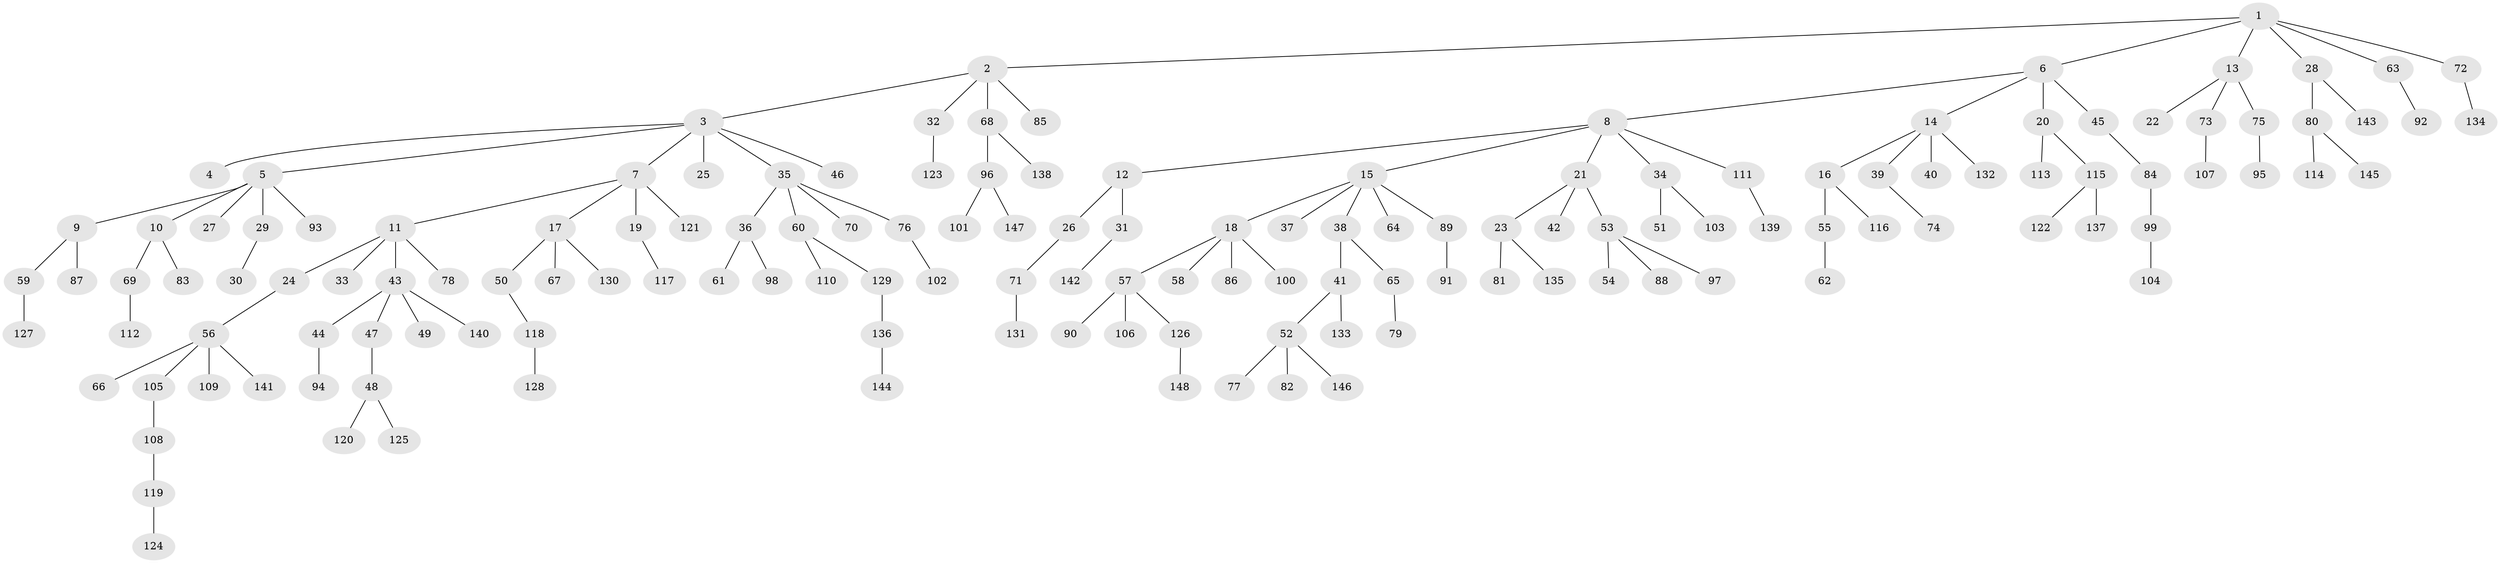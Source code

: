 // coarse degree distribution, {2: 0.15555555555555556, 3: 0.2222222222222222, 1: 0.5333333333333333, 4: 0.06666666666666667, 8: 0.022222222222222223}
// Generated by graph-tools (version 1.1) at 2025/37/03/04/25 23:37:30]
// undirected, 148 vertices, 147 edges
graph export_dot {
  node [color=gray90,style=filled];
  1;
  2;
  3;
  4;
  5;
  6;
  7;
  8;
  9;
  10;
  11;
  12;
  13;
  14;
  15;
  16;
  17;
  18;
  19;
  20;
  21;
  22;
  23;
  24;
  25;
  26;
  27;
  28;
  29;
  30;
  31;
  32;
  33;
  34;
  35;
  36;
  37;
  38;
  39;
  40;
  41;
  42;
  43;
  44;
  45;
  46;
  47;
  48;
  49;
  50;
  51;
  52;
  53;
  54;
  55;
  56;
  57;
  58;
  59;
  60;
  61;
  62;
  63;
  64;
  65;
  66;
  67;
  68;
  69;
  70;
  71;
  72;
  73;
  74;
  75;
  76;
  77;
  78;
  79;
  80;
  81;
  82;
  83;
  84;
  85;
  86;
  87;
  88;
  89;
  90;
  91;
  92;
  93;
  94;
  95;
  96;
  97;
  98;
  99;
  100;
  101;
  102;
  103;
  104;
  105;
  106;
  107;
  108;
  109;
  110;
  111;
  112;
  113;
  114;
  115;
  116;
  117;
  118;
  119;
  120;
  121;
  122;
  123;
  124;
  125;
  126;
  127;
  128;
  129;
  130;
  131;
  132;
  133;
  134;
  135;
  136;
  137;
  138;
  139;
  140;
  141;
  142;
  143;
  144;
  145;
  146;
  147;
  148;
  1 -- 2;
  1 -- 6;
  1 -- 13;
  1 -- 28;
  1 -- 63;
  1 -- 72;
  2 -- 3;
  2 -- 32;
  2 -- 68;
  2 -- 85;
  3 -- 4;
  3 -- 5;
  3 -- 7;
  3 -- 25;
  3 -- 35;
  3 -- 46;
  5 -- 9;
  5 -- 10;
  5 -- 27;
  5 -- 29;
  5 -- 93;
  6 -- 8;
  6 -- 14;
  6 -- 20;
  6 -- 45;
  7 -- 11;
  7 -- 17;
  7 -- 19;
  7 -- 121;
  8 -- 12;
  8 -- 15;
  8 -- 21;
  8 -- 34;
  8 -- 111;
  9 -- 59;
  9 -- 87;
  10 -- 69;
  10 -- 83;
  11 -- 24;
  11 -- 33;
  11 -- 43;
  11 -- 78;
  12 -- 26;
  12 -- 31;
  13 -- 22;
  13 -- 73;
  13 -- 75;
  14 -- 16;
  14 -- 39;
  14 -- 40;
  14 -- 132;
  15 -- 18;
  15 -- 37;
  15 -- 38;
  15 -- 64;
  15 -- 89;
  16 -- 55;
  16 -- 116;
  17 -- 50;
  17 -- 67;
  17 -- 130;
  18 -- 57;
  18 -- 58;
  18 -- 86;
  18 -- 100;
  19 -- 117;
  20 -- 113;
  20 -- 115;
  21 -- 23;
  21 -- 42;
  21 -- 53;
  23 -- 81;
  23 -- 135;
  24 -- 56;
  26 -- 71;
  28 -- 80;
  28 -- 143;
  29 -- 30;
  31 -- 142;
  32 -- 123;
  34 -- 51;
  34 -- 103;
  35 -- 36;
  35 -- 60;
  35 -- 70;
  35 -- 76;
  36 -- 61;
  36 -- 98;
  38 -- 41;
  38 -- 65;
  39 -- 74;
  41 -- 52;
  41 -- 133;
  43 -- 44;
  43 -- 47;
  43 -- 49;
  43 -- 140;
  44 -- 94;
  45 -- 84;
  47 -- 48;
  48 -- 120;
  48 -- 125;
  50 -- 118;
  52 -- 77;
  52 -- 82;
  52 -- 146;
  53 -- 54;
  53 -- 88;
  53 -- 97;
  55 -- 62;
  56 -- 66;
  56 -- 105;
  56 -- 109;
  56 -- 141;
  57 -- 90;
  57 -- 106;
  57 -- 126;
  59 -- 127;
  60 -- 110;
  60 -- 129;
  63 -- 92;
  65 -- 79;
  68 -- 96;
  68 -- 138;
  69 -- 112;
  71 -- 131;
  72 -- 134;
  73 -- 107;
  75 -- 95;
  76 -- 102;
  80 -- 114;
  80 -- 145;
  84 -- 99;
  89 -- 91;
  96 -- 101;
  96 -- 147;
  99 -- 104;
  105 -- 108;
  108 -- 119;
  111 -- 139;
  115 -- 122;
  115 -- 137;
  118 -- 128;
  119 -- 124;
  126 -- 148;
  129 -- 136;
  136 -- 144;
}
